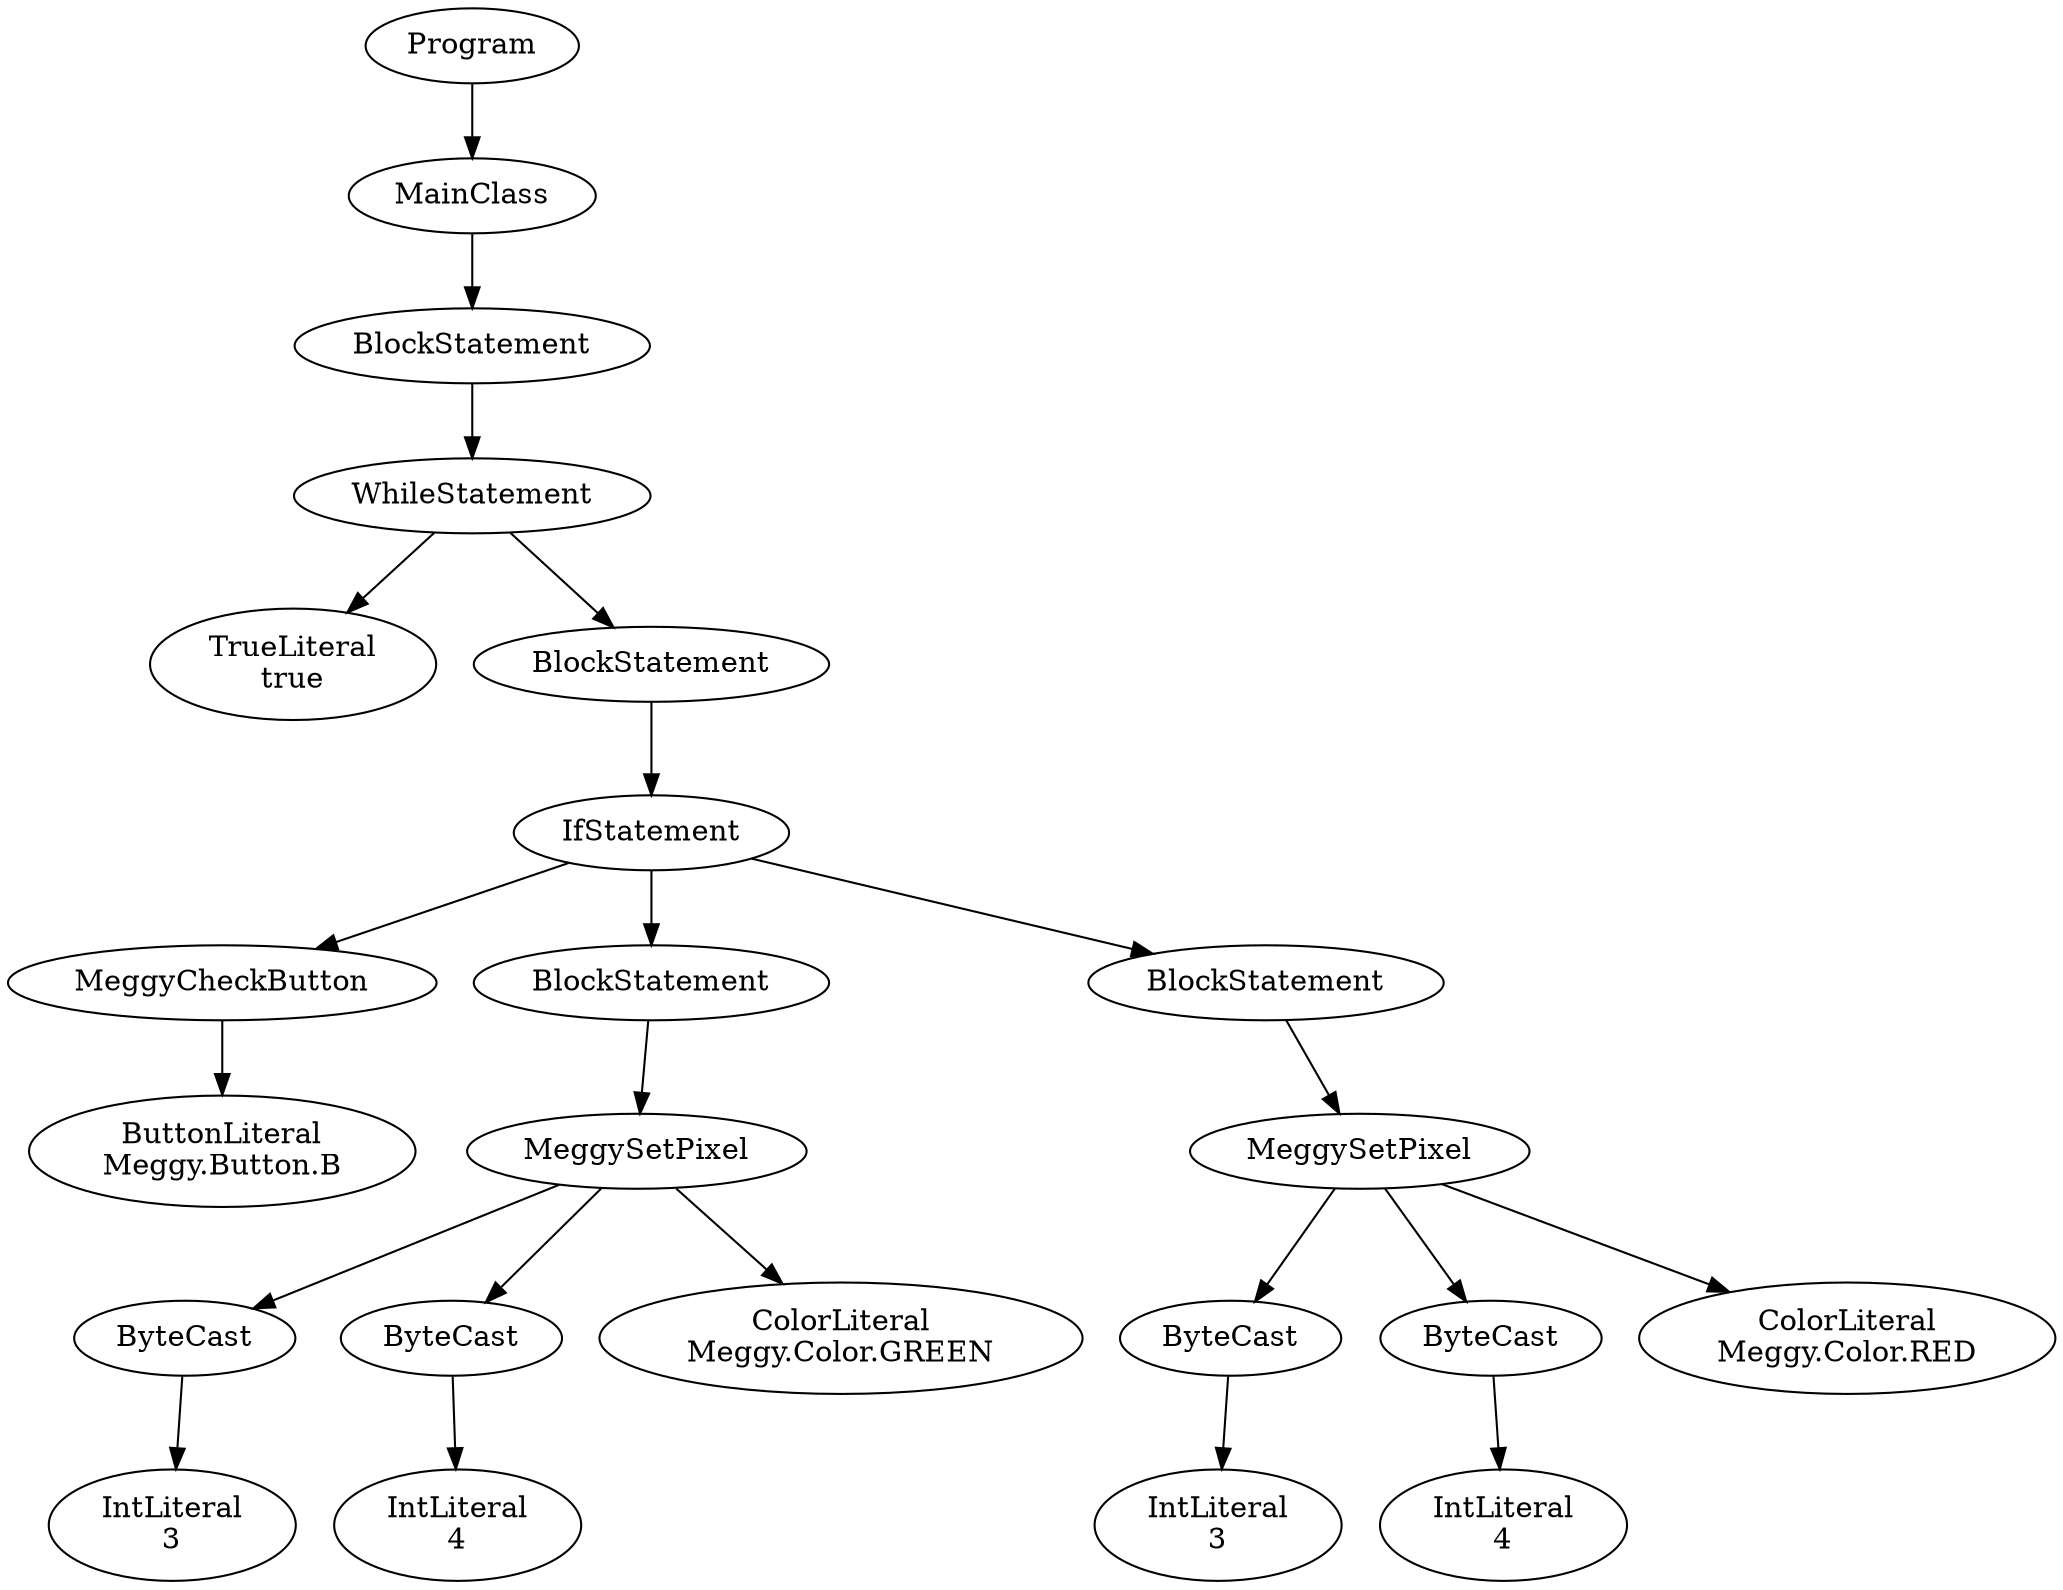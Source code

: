 digraph ASTGraph {
0 [ label="Program" ];
1 [ label="MainClass" ];
0 -> 1
2 [ label="BlockStatement" ];
1 -> 2
3 [ label="WhileStatement" ];
2 -> 3
4 [ label="TrueLiteral\ntrue" ];
3 -> 4
5 [ label="BlockStatement" ];
3 -> 5
6 [ label="IfStatement" ];
5 -> 6
7 [ label="MeggyCheckButton" ];
6 -> 7
8 [ label="ButtonLiteral\nMeggy.Button.B" ];
7 -> 8
9 [ label="BlockStatement" ];
6 -> 9
10 [ label="MeggySetPixel" ];
9 -> 10
11 [ label="ByteCast" ];
10 -> 11
12 [ label="IntLiteral\n3" ];
11 -> 12
13 [ label="ByteCast" ];
10 -> 13
14 [ label="IntLiteral\n4" ];
13 -> 14
15 [ label="ColorLiteral\nMeggy.Color.GREEN" ];
10 -> 15
16 [ label="BlockStatement" ];
6 -> 16
17 [ label="MeggySetPixel" ];
16 -> 17
18 [ label="ByteCast" ];
17 -> 18
19 [ label="IntLiteral\n3" ];
18 -> 19
20 [ label="ByteCast" ];
17 -> 20
21 [ label="IntLiteral\n4" ];
20 -> 21
22 [ label="ColorLiteral\nMeggy.Color.RED" ];
17 -> 22
}
